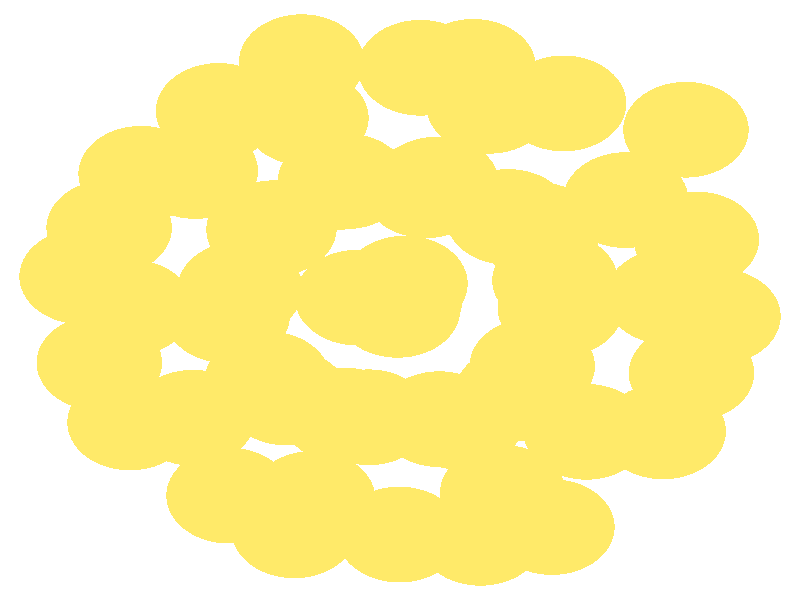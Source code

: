 #include "colors.inc"
#include "finish.inc"

global_settings {assumed_gamma 1 max_trace_level 6}
background {color White}
camera {orthographic
  right -13.01*x up 12.79*y
  direction 1.00*z
  location <0,0,50.00> look_at <0,0,0>}
light_source {<  2.00,   3.00,  40.00> color White
  area_light <0.70, 0, 0>, <0, 0.70, 0>, 3, 3
  adaptive 1 jitter}

#declare simple = finish {phong 0.7}
#declare pale = finish {ambient .5 diffuse .85 roughness .001 specular 0.200 }
#declare intermediate = finish {ambient 0.3 diffuse 0.6 specular 0.10 roughness 0.04 }
#declare vmd = finish {ambient .0 diffuse .65 phong 0.1 phong_size 40. specular 0.500 }
#declare jmol = finish {ambient .2 diffuse .6 specular 1 roughness .001 metallic}
#declare ase2 = finish {ambient 0.05 brilliance 3 diffuse 0.6 metallic specular 0.70 roughness 0.04 reflection 0.15}
#declare ase3 = finish {ambient .15 brilliance 2 diffuse .6 metallic specular 1. roughness .001 reflection .0}
#declare glass = finish {ambient .05 diffuse .3 specular 1. roughness .001}
#declare Rcell = 0.050;
#declare Rbond = 0.100;

#macro atom(LOC, R, COL, FIN)
  sphere{LOC, R texture{pigment{COL} finish{FIN}}}
#end
#macro constrain(LOC, R, COL, FIN)
union{torus{R, Rcell rotate 45*z texture{pigment{COL} finish{FIN}}}
      torus{R, Rcell rotate -45*z texture{pigment{COL} finish{FIN}}}
      translate LOC}
#end

atom(< -0.01,  -0.03,  -5.77>, 1.02, rgb <1.00, 0.82, 0.14>, ase3) // #0 
atom(< -0.04,  -0.21,  -2.78>, 1.02, rgb <1.00, 0.82, 0.14>, ase3) // #1 
atom(<  2.61,  -0.18,  -4.55>, 1.02, rgb <1.00, 0.82, 0.14>, ase3) // #2 
atom(<  0.60,   2.46,  -4.37>, 1.02, rgb <1.00, 0.82, 0.14>, ase3) // #3 
atom(< -2.13,   1.50,  -4.53>, 1.02, rgb <1.00, 0.82, 0.14>, ase3) // #4 
atom(< -2.15,  -1.69,  -4.46>, 1.02, rgb <1.00, 0.82, 0.14>, ase3) // #5 
atom(<  0.64,  -2.54,  -4.47>, 1.02, rgb <1.00, 0.82, 0.14>, ase3) // #6 
atom(<  2.15,  -1.41,  -7.11>, 1.02, rgb <1.00, 0.82, 0.14>, ase3) // #7 
atom(<  2.24,   1.49,  -6.89>, 1.02, rgb <1.00, 0.82, 0.14>, ase3) // #8 
atom(< -0.88,   2.53,  -6.82>, 1.02, rgb <1.00, 0.82, 0.14>, ase3) // #9 
atom(< -2.60,   0.23,  -7.05>, 1.02, rgb <1.00, 0.82, 0.14>, ase3) // #10 
atom(< -0.51,  -2.50,  -7.14>, 1.02, rgb <1.00, 0.82, 0.14>, ase3) // #11 
atom(< -0.25,   0.02,  -8.67>, 1.02, rgb <1.00, 0.82, 0.14>, ase3) // #12 
atom(< -0.69,   0.05,   0.00>, 1.02, rgb <1.00, 0.82, 0.14>, ase3) // #13 
atom(<  5.17,  -0.35,  -3.28>, 1.02, rgb <1.00, 0.82, 0.14>, ase3) // #14 
atom(<  1.19,   4.97,  -3.06>, 1.02, rgb <1.00, 0.82, 0.14>, ase3) // #15 
atom(< -4.21,   2.69,  -3.04>, 1.02, rgb <1.00, 0.82, 0.14>, ase3) // #16 
atom(< -4.39,  -2.61,  -2.87>, 1.02, rgb <1.00, 0.82, 0.14>, ase3) // #17 
atom(<  1.31,  -5.07,  -3.24>, 1.02, rgb <1.00, 0.82, 0.14>, ase3) // #18 
atom(<  4.28,  -2.80,  -8.45>, 1.02, rgb <1.00, 0.82, 0.14>, ase3) // #19 
atom(<  4.65,   3.63,  -8.34>, 1.02, rgb <1.00, 0.82, 0.14>, ase3) // #20 
atom(< -1.60,   5.07,  -7.95>, 1.02, rgb <1.00, 0.82, 0.14>, ase3) // #21 
atom(< -5.17,   0.50,  -8.35>, 1.02, rgb <1.00, 0.82, 0.14>, ase3) // #22 
atom(< -1.72,  -4.91,  -8.19>, 1.02, rgb <1.00, 0.82, 0.14>, ase3) // #23 
atom(<  0.08,   0.35, -11.49>, 1.02, rgb <1.00, 0.82, 0.14>, ase3) // #24 
atom(<  2.52,   0.42,  -1.75>, 1.02, rgb <1.00, 0.82, 0.14>, ase3) // #25 
atom(<  0.42,   2.34,  -1.44>, 1.02, rgb <1.00, 0.82, 0.14>, ase3) // #26 
atom(< -2.05,   1.53,  -1.46>, 1.02, rgb <1.00, 0.82, 0.14>, ase3) // #27 
atom(< -1.84,  -2.08,  -1.59>, 1.02, rgb <1.00, 0.82, 0.14>, ase3) // #28 
atom(<  0.98,  -2.60,  -1.61>, 1.02, rgb <1.00, 0.82, 0.14>, ase3) // #29 
atom(<  3.67,   2.13,  -3.19>, 1.02, rgb <1.00, 0.82, 0.14>, ase3) // #30 
atom(<  3.03,  -2.81,  -3.55>, 1.02, rgb <1.00, 0.82, 0.14>, ase3) // #31 
atom(<  4.74,  -1.56,  -5.85>, 1.02, rgb <1.00, 0.82, 0.14>, ase3) // #32 
atom(<  4.82,   1.29,  -5.65>, 1.02, rgb <1.00, 0.82, 0.14>, ase3) // #33 
atom(< -1.53,   3.88,  -3.07>, 1.02, rgb <1.00, 0.82, 0.14>, ase3) // #34 
atom(<  2.66,   4.19,  -5.42>, 1.02, rgb <1.00, 0.82, 0.14>, ase3) // #35 
atom(<  0.33,   4.95,  -5.78>, 1.02, rgb <1.00, 0.82, 0.14>, ase3) // #36 
atom(< -4.38,  -0.16,  -3.38>, 1.02, rgb <1.00, 0.82, 0.14>, ase3) // #37 
atom(< -2.95,   4.03,  -5.64>, 1.02, rgb <1.00, 0.82, 0.14>, ase3) // #38 
atom(< -4.73,   1.54,  -5.66>, 1.02, rgb <1.00, 0.82, 0.14>, ase3) // #39 
atom(< -1.42,  -4.24,  -3.48>, 1.02, rgb <1.00, 0.82, 0.14>, ase3) // #40 
atom(< -4.89,  -1.34,  -5.48>, 1.02, rgb <1.00, 0.82, 0.14>, ase3) // #41 
atom(< -2.78,  -4.17,  -5.99>, 1.02, rgb <1.00, 0.82, 0.14>, ase3) // #42 
atom(<  2.47,  -4.84,  -5.48>, 1.02, rgb <1.00, 0.82, 0.14>, ase3) // #43 
atom(< -0.01,  -5.00,  -5.86>, 1.02, rgb <1.00, 0.82, 0.14>, ase3) // #44 
atom(<  4.36,   0.07,  -8.20>, 1.02, rgb <1.00, 0.82, 0.14>, ase3) // #45 
atom(<  1.67,  -4.11,  -8.11>, 1.02, rgb <1.00, 0.82, 0.14>, ase3) // #46 
atom(<  1.91,  -1.99,  -9.93>, 1.02, rgb <1.00, 0.82, 0.14>, ase3) // #47 
atom(<  1.45,   4.14,  -8.01>, 1.02, rgb <1.00, 0.82, 0.14>, ase3) // #48 
atom(<  1.76,   1.77,  -9.65>, 1.02, rgb <1.00, 0.82, 0.14>, ase3) // #49 
atom(< -3.33,   2.75,  -8.26>, 1.02, rgb <1.00, 0.82, 0.14>, ase3) // #50 
atom(< -0.97,   2.52,  -9.96>, 1.02, rgb <1.00, 0.82, 0.14>, ase3) // #51 
atom(< -3.37,  -2.51,  -8.59>, 1.02, rgb <1.00, 0.82, 0.14>, ase3) // #52 
atom(< -2.81,  -0.33,  -9.88>, 1.02, rgb <1.00, 0.82, 0.14>, ase3) // #53 
atom(< -0.91,  -2.46, -10.03>, 1.02, rgb <1.00, 0.82, 0.14>, ase3) // #54 
